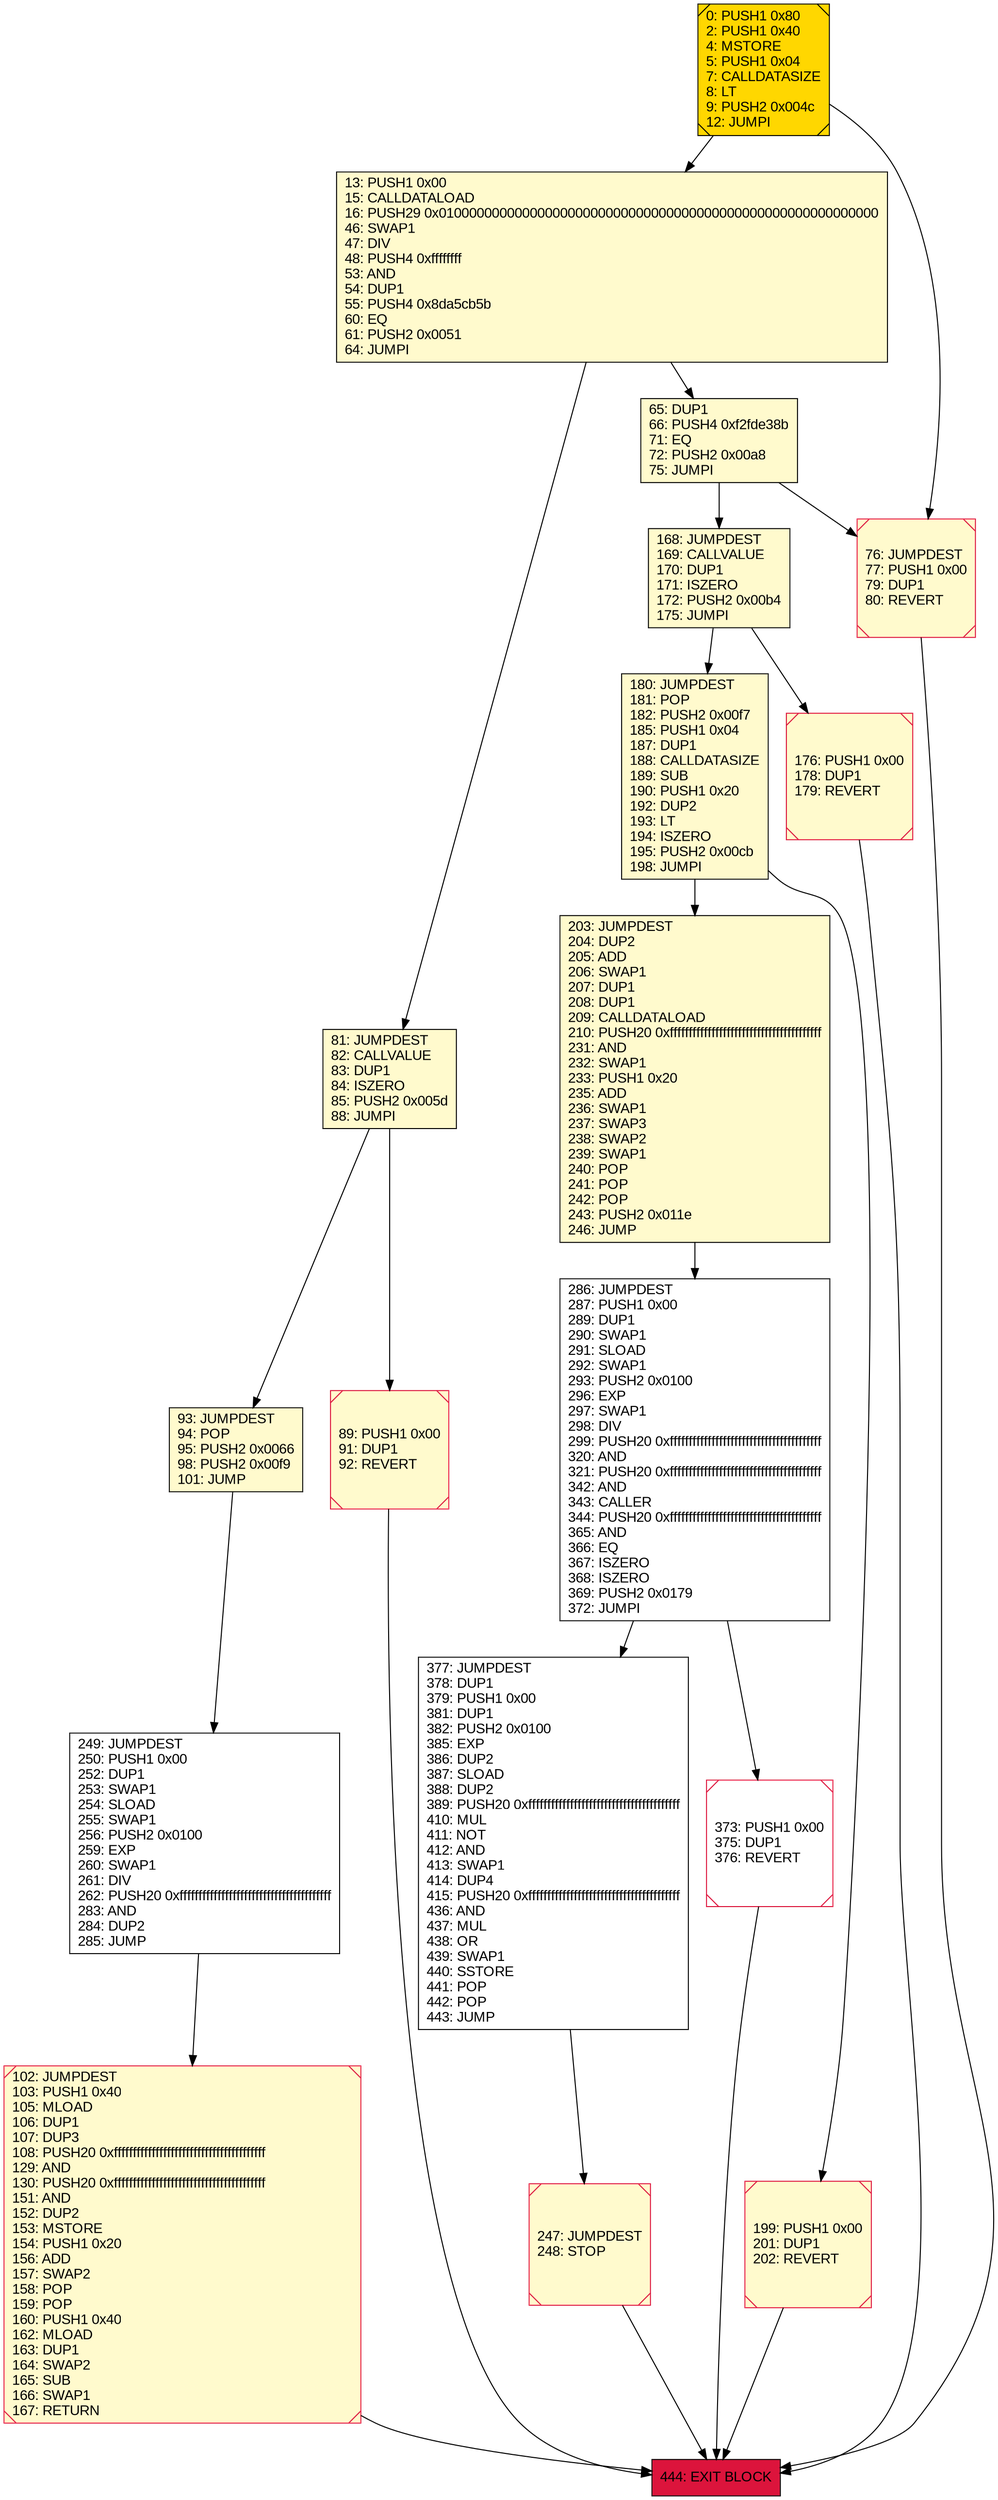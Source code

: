 digraph G {
bgcolor=transparent rankdir=UD;
node [shape=box style=filled color=black fillcolor=white fontname=arial fontcolor=black];
377 [label="377: JUMPDEST\l378: DUP1\l379: PUSH1 0x00\l381: DUP1\l382: PUSH2 0x0100\l385: EXP\l386: DUP2\l387: SLOAD\l388: DUP2\l389: PUSH20 0xffffffffffffffffffffffffffffffffffffffff\l410: MUL\l411: NOT\l412: AND\l413: SWAP1\l414: DUP4\l415: PUSH20 0xffffffffffffffffffffffffffffffffffffffff\l436: AND\l437: MUL\l438: OR\l439: SWAP1\l440: SSTORE\l441: POP\l442: POP\l443: JUMP\l" ];
247 [label="247: JUMPDEST\l248: STOP\l" fillcolor=lemonchiffon shape=Msquare color=crimson ];
199 [label="199: PUSH1 0x00\l201: DUP1\l202: REVERT\l" fillcolor=lemonchiffon shape=Msquare color=crimson ];
65 [label="65: DUP1\l66: PUSH4 0xf2fde38b\l71: EQ\l72: PUSH2 0x00a8\l75: JUMPI\l" fillcolor=lemonchiffon ];
286 [label="286: JUMPDEST\l287: PUSH1 0x00\l289: DUP1\l290: SWAP1\l291: SLOAD\l292: SWAP1\l293: PUSH2 0x0100\l296: EXP\l297: SWAP1\l298: DIV\l299: PUSH20 0xffffffffffffffffffffffffffffffffffffffff\l320: AND\l321: PUSH20 0xffffffffffffffffffffffffffffffffffffffff\l342: AND\l343: CALLER\l344: PUSH20 0xffffffffffffffffffffffffffffffffffffffff\l365: AND\l366: EQ\l367: ISZERO\l368: ISZERO\l369: PUSH2 0x0179\l372: JUMPI\l" ];
13 [label="13: PUSH1 0x00\l15: CALLDATALOAD\l16: PUSH29 0x0100000000000000000000000000000000000000000000000000000000\l46: SWAP1\l47: DIV\l48: PUSH4 0xffffffff\l53: AND\l54: DUP1\l55: PUSH4 0x8da5cb5b\l60: EQ\l61: PUSH2 0x0051\l64: JUMPI\l" fillcolor=lemonchiffon ];
0 [label="0: PUSH1 0x80\l2: PUSH1 0x40\l4: MSTORE\l5: PUSH1 0x04\l7: CALLDATASIZE\l8: LT\l9: PUSH2 0x004c\l12: JUMPI\l" fillcolor=lemonchiffon shape=Msquare fillcolor=gold ];
76 [label="76: JUMPDEST\l77: PUSH1 0x00\l79: DUP1\l80: REVERT\l" fillcolor=lemonchiffon shape=Msquare color=crimson ];
81 [label="81: JUMPDEST\l82: CALLVALUE\l83: DUP1\l84: ISZERO\l85: PUSH2 0x005d\l88: JUMPI\l" fillcolor=lemonchiffon ];
203 [label="203: JUMPDEST\l204: DUP2\l205: ADD\l206: SWAP1\l207: DUP1\l208: DUP1\l209: CALLDATALOAD\l210: PUSH20 0xffffffffffffffffffffffffffffffffffffffff\l231: AND\l232: SWAP1\l233: PUSH1 0x20\l235: ADD\l236: SWAP1\l237: SWAP3\l238: SWAP2\l239: SWAP1\l240: POP\l241: POP\l242: POP\l243: PUSH2 0x011e\l246: JUMP\l" fillcolor=lemonchiffon ];
249 [label="249: JUMPDEST\l250: PUSH1 0x00\l252: DUP1\l253: SWAP1\l254: SLOAD\l255: SWAP1\l256: PUSH2 0x0100\l259: EXP\l260: SWAP1\l261: DIV\l262: PUSH20 0xffffffffffffffffffffffffffffffffffffffff\l283: AND\l284: DUP2\l285: JUMP\l" ];
168 [label="168: JUMPDEST\l169: CALLVALUE\l170: DUP1\l171: ISZERO\l172: PUSH2 0x00b4\l175: JUMPI\l" fillcolor=lemonchiffon ];
176 [label="176: PUSH1 0x00\l178: DUP1\l179: REVERT\l" fillcolor=lemonchiffon shape=Msquare color=crimson ];
373 [label="373: PUSH1 0x00\l375: DUP1\l376: REVERT\l" shape=Msquare color=crimson ];
102 [label="102: JUMPDEST\l103: PUSH1 0x40\l105: MLOAD\l106: DUP1\l107: DUP3\l108: PUSH20 0xffffffffffffffffffffffffffffffffffffffff\l129: AND\l130: PUSH20 0xffffffffffffffffffffffffffffffffffffffff\l151: AND\l152: DUP2\l153: MSTORE\l154: PUSH1 0x20\l156: ADD\l157: SWAP2\l158: POP\l159: POP\l160: PUSH1 0x40\l162: MLOAD\l163: DUP1\l164: SWAP2\l165: SUB\l166: SWAP1\l167: RETURN\l" fillcolor=lemonchiffon shape=Msquare color=crimson ];
93 [label="93: JUMPDEST\l94: POP\l95: PUSH2 0x0066\l98: PUSH2 0x00f9\l101: JUMP\l" fillcolor=lemonchiffon ];
89 [label="89: PUSH1 0x00\l91: DUP1\l92: REVERT\l" fillcolor=lemonchiffon shape=Msquare color=crimson ];
444 [label="444: EXIT BLOCK\l" fillcolor=crimson ];
180 [label="180: JUMPDEST\l181: POP\l182: PUSH2 0x00f7\l185: PUSH1 0x04\l187: DUP1\l188: CALLDATASIZE\l189: SUB\l190: PUSH1 0x20\l192: DUP2\l193: LT\l194: ISZERO\l195: PUSH2 0x00cb\l198: JUMPI\l" fillcolor=lemonchiffon ];
168 -> 176;
13 -> 81;
89 -> 444;
102 -> 444;
203 -> 286;
168 -> 180;
93 -> 249;
199 -> 444;
81 -> 93;
247 -> 444;
0 -> 76;
0 -> 13;
377 -> 247;
286 -> 377;
373 -> 444;
176 -> 444;
65 -> 76;
13 -> 65;
180 -> 203;
81 -> 89;
286 -> 373;
76 -> 444;
65 -> 168;
180 -> 199;
249 -> 102;
}